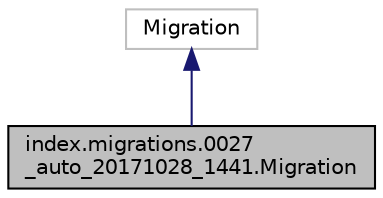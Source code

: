 digraph "index.migrations.0027_auto_20171028_1441.Migration"
{
  edge [fontname="Helvetica",fontsize="10",labelfontname="Helvetica",labelfontsize="10"];
  node [fontname="Helvetica",fontsize="10",shape=record];
  Node0 [label="index.migrations.0027\l_auto_20171028_1441.Migration",height=0.2,width=0.4,color="black", fillcolor="grey75", style="filled", fontcolor="black"];
  Node1 -> Node0 [dir="back",color="midnightblue",fontsize="10",style="solid",fontname="Helvetica"];
  Node1 [label="Migration",height=0.2,width=0.4,color="grey75", fillcolor="white", style="filled"];
}
